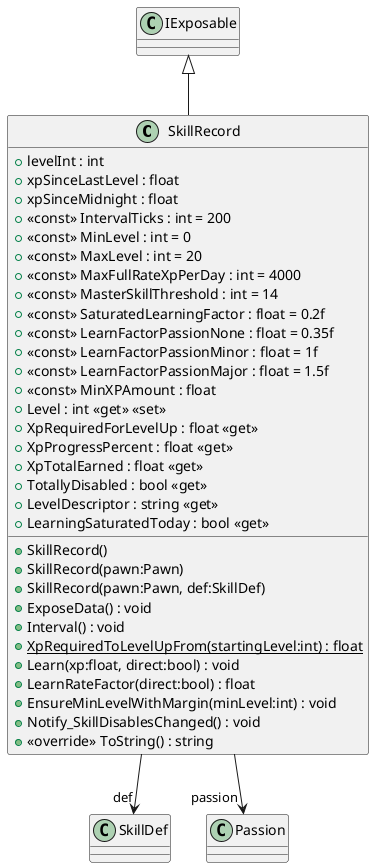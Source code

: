 @startuml
class SkillRecord {
    + levelInt : int
    + xpSinceLastLevel : float
    + xpSinceMidnight : float
    + <<const>> IntervalTicks : int = 200
    + <<const>> MinLevel : int = 0
    + <<const>> MaxLevel : int = 20
    + <<const>> MaxFullRateXpPerDay : int = 4000
    + <<const>> MasterSkillThreshold : int = 14
    + <<const>> SaturatedLearningFactor : float = 0.2f
    + <<const>> LearnFactorPassionNone : float = 0.35f
    + <<const>> LearnFactorPassionMinor : float = 1f
    + <<const>> LearnFactorPassionMajor : float = 1.5f
    + <<const>> MinXPAmount : float
    + Level : int <<get>> <<set>>
    + XpRequiredForLevelUp : float <<get>>
    + XpProgressPercent : float <<get>>
    + XpTotalEarned : float <<get>>
    + TotallyDisabled : bool <<get>>
    + LevelDescriptor : string <<get>>
    + LearningSaturatedToday : bool <<get>>
    + SkillRecord()
    + SkillRecord(pawn:Pawn)
    + SkillRecord(pawn:Pawn, def:SkillDef)
    + ExposeData() : void
    + Interval() : void
    + {static} XpRequiredToLevelUpFrom(startingLevel:int) : float
    + Learn(xp:float, direct:bool) : void
    + LearnRateFactor(direct:bool) : float
    + EnsureMinLevelWithMargin(minLevel:int) : void
    + Notify_SkillDisablesChanged() : void
    + <<override>> ToString() : string
}
IExposable <|-- SkillRecord
SkillRecord --> "def" SkillDef
SkillRecord --> "passion" Passion
@enduml
